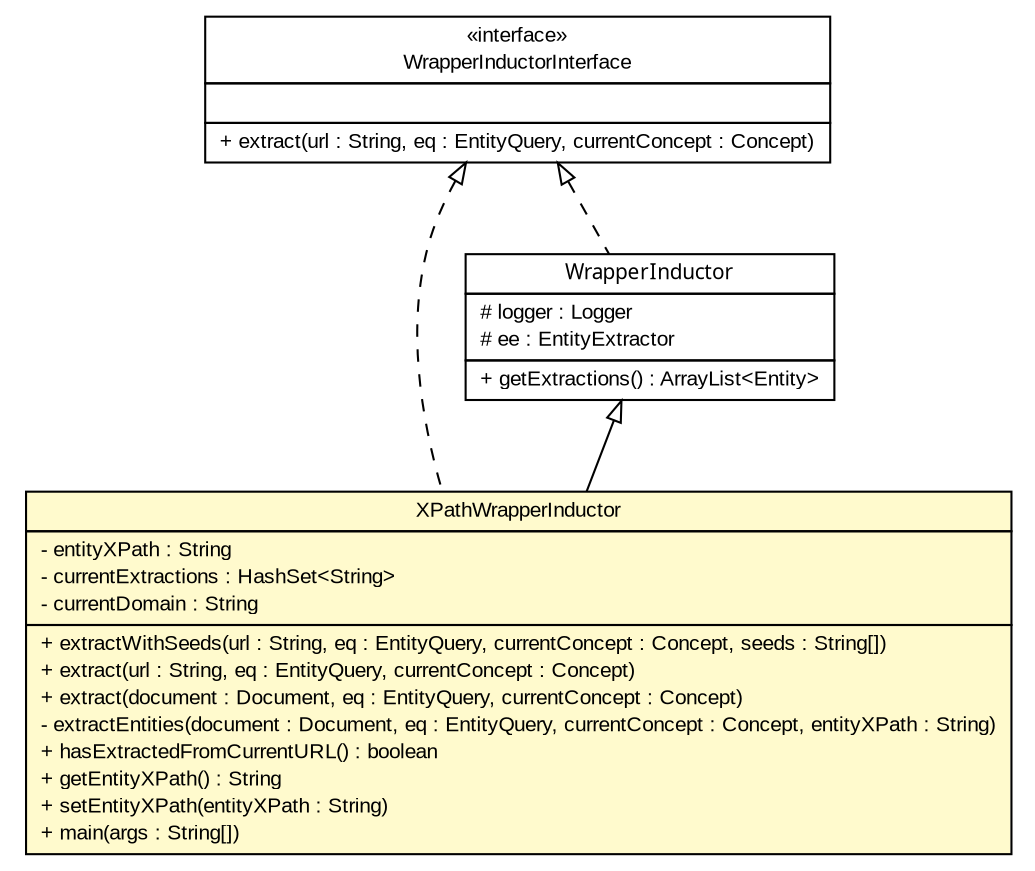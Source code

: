 #!/usr/local/bin/dot
#
# Class diagram 
# Generated by UMLGraph version 5.2 (http://www.umlgraph.org/)
#

digraph G {
	edge [fontname="arial",fontsize=10,labelfontname="arial",labelfontsize=10];
	node [fontname="arial",fontsize=10,shape=plaintext];
	nodesep=0.25;
	ranksep=0.5;
	// tud.iir.extraction.entity.XPathWrapperInductor
	c21930 [label=<<table title="tud.iir.extraction.entity.XPathWrapperInductor" border="0" cellborder="1" cellspacing="0" cellpadding="2" port="p" bgcolor="lemonChiffon" href="./XPathWrapperInductor.html">
		<tr><td><table border="0" cellspacing="0" cellpadding="1">
<tr><td align="center" balign="center"> XPathWrapperInductor </td></tr>
		</table></td></tr>
		<tr><td><table border="0" cellspacing="0" cellpadding="1">
<tr><td align="left" balign="left"> - entityXPath : String </td></tr>
<tr><td align="left" balign="left"> - currentExtractions : HashSet&lt;String&gt; </td></tr>
<tr><td align="left" balign="left"> - currentDomain : String </td></tr>
		</table></td></tr>
		<tr><td><table border="0" cellspacing="0" cellpadding="1">
<tr><td align="left" balign="left"> + extractWithSeeds(url : String, eq : EntityQuery, currentConcept : Concept, seeds : String[]) </td></tr>
<tr><td align="left" balign="left"> + extract(url : String, eq : EntityQuery, currentConcept : Concept) </td></tr>
<tr><td align="left" balign="left"> + extract(document : Document, eq : EntityQuery, currentConcept : Concept) </td></tr>
<tr><td align="left" balign="left"> - extractEntities(document : Document, eq : EntityQuery, currentConcept : Concept, entityXPath : String) </td></tr>
<tr><td align="left" balign="left"> + hasExtractedFromCurrentURL() : boolean </td></tr>
<tr><td align="left" balign="left"> + getEntityXPath() : String </td></tr>
<tr><td align="left" balign="left"> + setEntityXPath(entityXPath : String) </td></tr>
<tr><td align="left" balign="left"> + main(args : String[]) </td></tr>
		</table></td></tr>
		</table>>, fontname="arial", fontcolor="black", fontsize=10.0];
	// tud.iir.extraction.entity.WrapperInductorInterface
	c21933 [label=<<table title="tud.iir.extraction.entity.WrapperInductorInterface" border="0" cellborder="1" cellspacing="0" cellpadding="2" port="p" href="./WrapperInductorInterface.html">
		<tr><td><table border="0" cellspacing="0" cellpadding="1">
<tr><td align="center" balign="center"> &#171;interface&#187; </td></tr>
<tr><td align="center" balign="center"> WrapperInductorInterface </td></tr>
		</table></td></tr>
		<tr><td><table border="0" cellspacing="0" cellpadding="1">
<tr><td align="left" balign="left">  </td></tr>
		</table></td></tr>
		<tr><td><table border="0" cellspacing="0" cellpadding="1">
<tr><td align="left" balign="left"> + extract(url : String, eq : EntityQuery, currentConcept : Concept) </td></tr>
		</table></td></tr>
		</table>>, fontname="arial", fontcolor="black", fontsize=10.0];
	// tud.iir.extraction.entity.WrapperInductor
	c21934 [label=<<table title="tud.iir.extraction.entity.WrapperInductor" border="0" cellborder="1" cellspacing="0" cellpadding="2" port="p" href="./WrapperInductor.html">
		<tr><td><table border="0" cellspacing="0" cellpadding="1">
<tr><td align="center" balign="center"><font face="ariali"> WrapperInductor </font></td></tr>
		</table></td></tr>
		<tr><td><table border="0" cellspacing="0" cellpadding="1">
<tr><td align="left" balign="left"> # logger : Logger </td></tr>
<tr><td align="left" balign="left"> # ee : EntityExtractor </td></tr>
		</table></td></tr>
		<tr><td><table border="0" cellspacing="0" cellpadding="1">
<tr><td align="left" balign="left"> + getExtractions() : ArrayList&lt;Entity&gt; </td></tr>
		</table></td></tr>
		</table>>, fontname="arial", fontcolor="black", fontsize=10.0];
	//tud.iir.extraction.entity.XPathWrapperInductor extends tud.iir.extraction.entity.WrapperInductor
	c21934:p -> c21930:p [dir=back,arrowtail=empty];
	//tud.iir.extraction.entity.XPathWrapperInductor implements tud.iir.extraction.entity.WrapperInductorInterface
	c21933:p -> c21930:p [dir=back,arrowtail=empty,style=dashed];
	//tud.iir.extraction.entity.WrapperInductor implements tud.iir.extraction.entity.WrapperInductorInterface
	c21933:p -> c21934:p [dir=back,arrowtail=empty,style=dashed];
}

